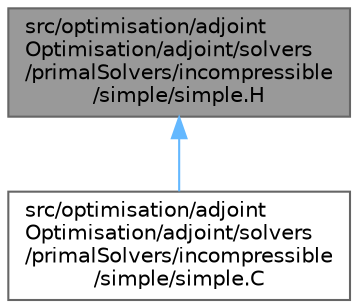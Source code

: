 digraph "src/optimisation/adjointOptimisation/adjoint/solvers/primalSolvers/incompressible/simple/simple.H"
{
 // LATEX_PDF_SIZE
  bgcolor="transparent";
  edge [fontname=Helvetica,fontsize=10,labelfontname=Helvetica,labelfontsize=10];
  node [fontname=Helvetica,fontsize=10,shape=box,height=0.2,width=0.4];
  Node1 [id="Node000001",label="src/optimisation/adjoint\lOptimisation/adjoint/solvers\l/primalSolvers/incompressible\l/simple/simple.H",height=0.2,width=0.4,color="gray40", fillcolor="grey60", style="filled", fontcolor="black",tooltip=" "];
  Node1 -> Node2 [id="edge1_Node000001_Node000002",dir="back",color="steelblue1",style="solid",tooltip=" "];
  Node2 [id="Node000002",label="src/optimisation/adjoint\lOptimisation/adjoint/solvers\l/primalSolvers/incompressible\l/simple/simple.C",height=0.2,width=0.4,color="grey40", fillcolor="white", style="filled",URL="$src_2optimisation_2adjointOptimisation_2adjoint_2solvers_2primalSolvers_2incompressible_2simple_2simple_8C.html",tooltip=" "];
}
